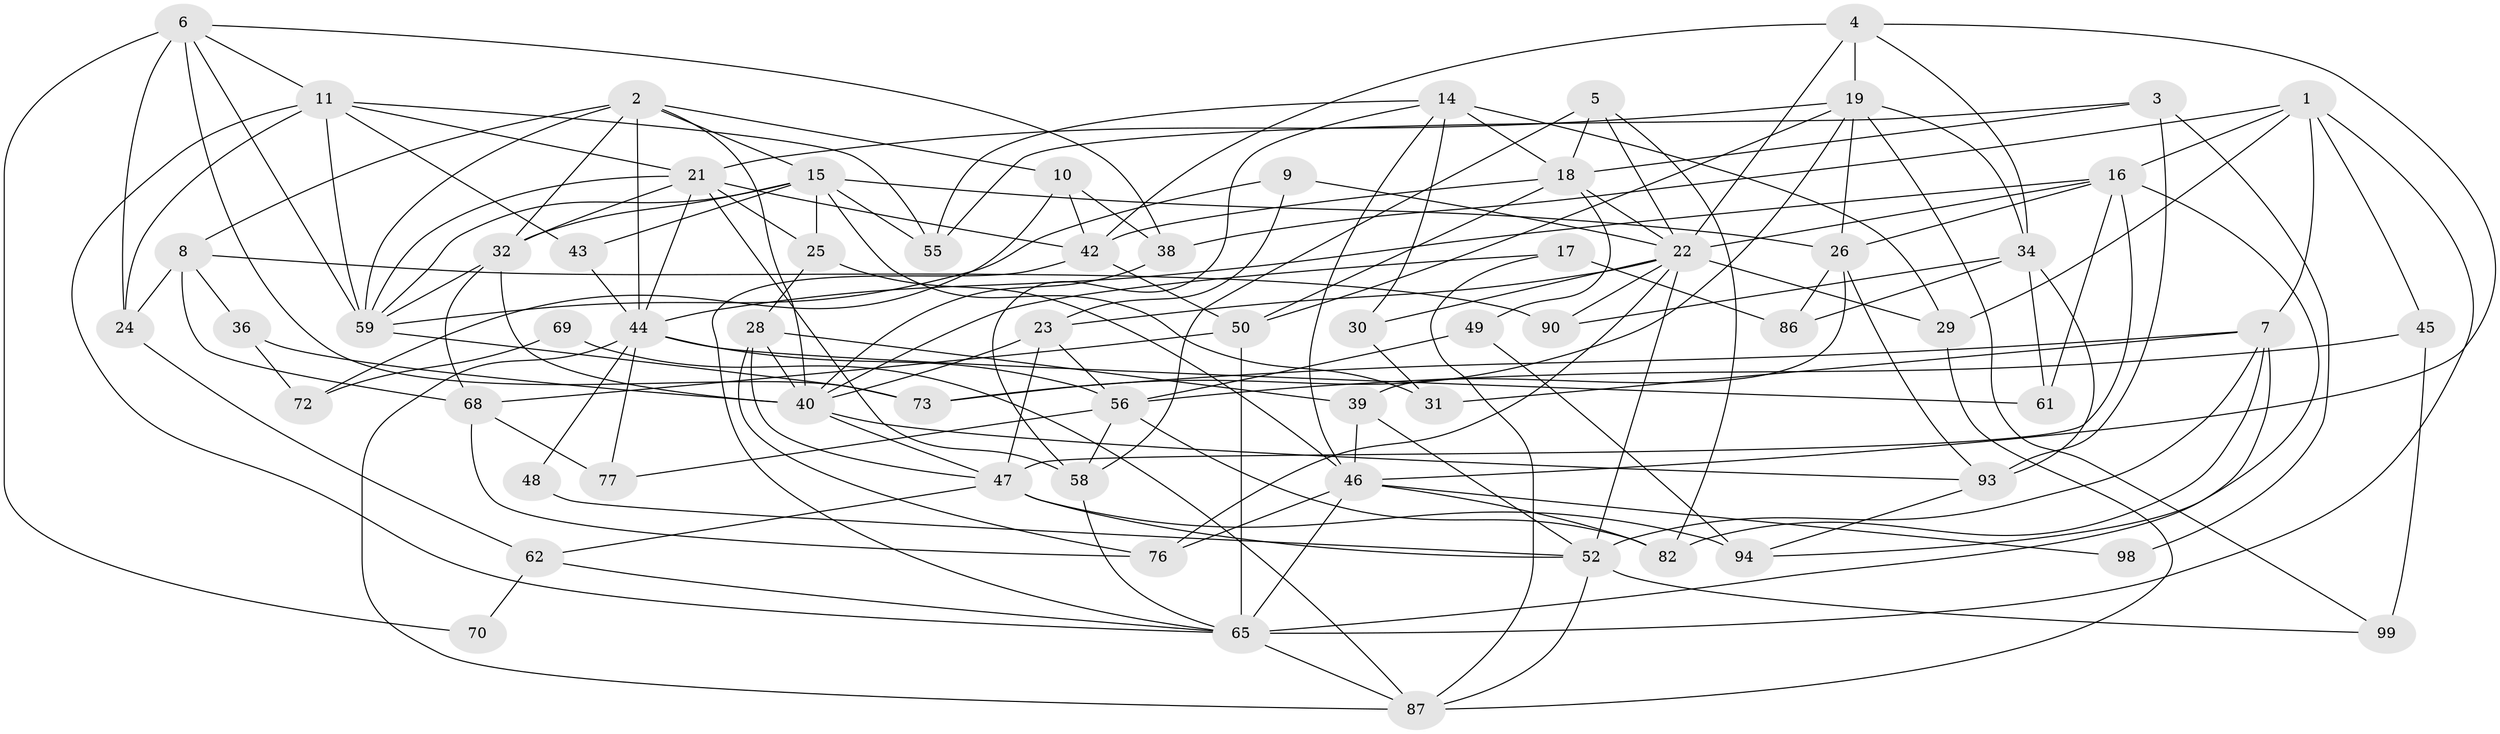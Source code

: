// Generated by graph-tools (version 1.1) at 2025/23/03/03/25 07:23:59]
// undirected, 65 vertices, 163 edges
graph export_dot {
graph [start="1"]
  node [color=gray90,style=filled];
  1 [super="+63"];
  2 [super="+13"];
  3 [super="+85"];
  4 [super="+12"];
  5;
  6 [super="+74"];
  7;
  8 [super="+67"];
  9;
  10 [super="+71"];
  11 [super="+101"];
  14 [super="+96"];
  15 [super="+97"];
  16 [super="+20"];
  17;
  18 [super="+35"];
  19 [super="+81"];
  21 [super="+80"];
  22 [super="+41"];
  23 [super="+27"];
  24 [super="+33"];
  25 [super="+37"];
  26 [super="+53"];
  28 [super="+51"];
  29 [super="+60"];
  30;
  31 [super="+66"];
  32;
  34 [super="+54"];
  36;
  38;
  39;
  40 [super="+83"];
  42 [super="+75"];
  43;
  44 [super="+104"];
  45;
  46 [super="+78"];
  47 [super="+95"];
  48;
  49 [super="+64"];
  50;
  52 [super="+57"];
  55 [super="+88"];
  56 [super="+79"];
  58;
  59 [super="+92"];
  61;
  62;
  65 [super="+91"];
  68 [super="+89"];
  69;
  70;
  72;
  73 [super="+84"];
  76;
  77;
  82 [super="+103"];
  86;
  87 [super="+102"];
  90;
  93 [super="+100"];
  94;
  98;
  99;
  1 -- 38;
  1 -- 16;
  1 -- 65;
  1 -- 7;
  1 -- 45;
  1 -- 29;
  2 -- 8;
  2 -- 15;
  2 -- 40;
  2 -- 59;
  2 -- 44 [weight=2];
  2 -- 32;
  2 -- 10;
  3 -- 18;
  3 -- 98;
  3 -- 93;
  3 -- 55;
  4 -- 22;
  4 -- 46;
  4 -- 42;
  4 -- 19;
  4 -- 34;
  5 -- 22;
  5 -- 58;
  5 -- 18;
  5 -- 82;
  6 -- 38;
  6 -- 70;
  6 -- 24;
  6 -- 59;
  6 -- 11;
  6 -- 73;
  7 -- 73;
  7 -- 65;
  7 -- 31;
  7 -- 52;
  7 -- 82;
  8 -- 90;
  8 -- 24;
  8 -- 36;
  8 -- 68;
  9 -- 22;
  9 -- 59;
  9 -- 23;
  10 -- 38;
  10 -- 72;
  10 -- 42;
  11 -- 59;
  11 -- 65;
  11 -- 21;
  11 -- 55;
  11 -- 24;
  11 -- 43;
  14 -- 58;
  14 -- 55;
  14 -- 46;
  14 -- 30;
  14 -- 18;
  14 -- 29;
  15 -- 32;
  15 -- 25;
  15 -- 59;
  15 -- 26;
  15 -- 43;
  15 -- 31;
  15 -- 55;
  16 -- 26;
  16 -- 44;
  16 -- 61;
  16 -- 94;
  16 -- 47 [weight=2];
  16 -- 22;
  17 -- 86;
  17 -- 87;
  17 -- 40;
  18 -- 42;
  18 -- 50;
  18 -- 49;
  18 -- 22;
  19 -- 26;
  19 -- 50;
  19 -- 34;
  19 -- 99;
  19 -- 73;
  19 -- 21;
  21 -- 58;
  21 -- 59;
  21 -- 32;
  21 -- 25;
  21 -- 42;
  21 -- 44;
  22 -- 52;
  22 -- 23;
  22 -- 90;
  22 -- 76;
  22 -- 29;
  22 -- 30;
  23 -- 56 [weight=2];
  23 -- 40;
  23 -- 47;
  24 -- 62;
  25 -- 46;
  25 -- 28;
  26 -- 86;
  26 -- 39;
  26 -- 93;
  28 -- 76;
  28 -- 47;
  28 -- 39;
  28 -- 40;
  29 -- 87;
  30 -- 31;
  32 -- 40;
  32 -- 59;
  32 -- 68;
  34 -- 86;
  34 -- 61;
  34 -- 90;
  34 -- 93 [weight=2];
  36 -- 72;
  36 -- 40;
  38 -- 40;
  39 -- 46;
  39 -- 52;
  40 -- 47;
  40 -- 93;
  42 -- 50;
  42 -- 65;
  43 -- 44;
  44 -- 77;
  44 -- 48;
  44 -- 87;
  44 -- 56;
  44 -- 61;
  45 -- 99;
  45 -- 56;
  46 -- 82;
  46 -- 98;
  46 -- 65;
  46 -- 76;
  47 -- 52;
  47 -- 62;
  47 -- 94;
  48 -- 52;
  49 -- 94 [weight=2];
  49 -- 56;
  50 -- 68;
  50 -- 65;
  52 -- 99;
  52 -- 87;
  56 -- 58;
  56 -- 77;
  56 -- 82;
  58 -- 65;
  59 -- 73;
  62 -- 65;
  62 -- 70;
  65 -- 87;
  68 -- 77;
  68 -- 76;
  69 -- 72;
  69 -- 87;
  93 -- 94;
}
